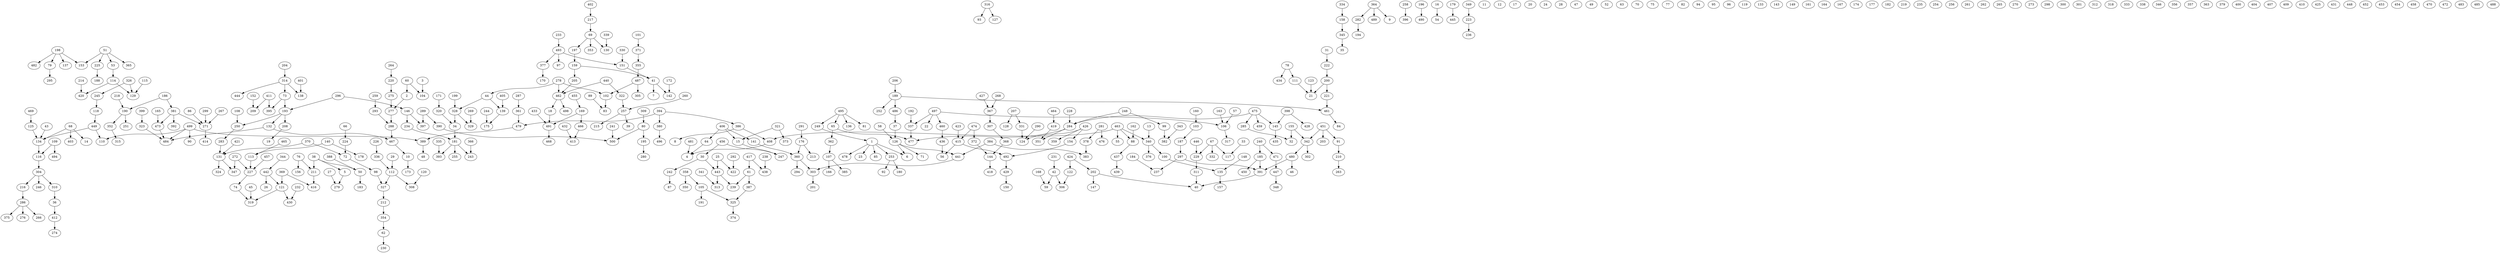 digraph sample {
51 -> 225[color="black"];
253 -> 92[color="black"];
200 -> 221[color="black"];
38 -> 211[color="black"];
432 -> 413[color="black"];
309 -> 80[color="black"];
27 -> 279[color="black"];
321 -> 15[color="black"];
264 -> 220[color="black"];
386 -> 8[color="black"];
487 -> 305[color="black"];
316 -> 93[color="black"];
176 -> 360[color="black"];
190 -> 251[color="black"];
495 -> 136[color="black"];
257 -> 215[color="black"];
441 -> 303[color="black"];
109 -> 494[color="black"];
42 -> 59[color="black"];
140 -> 113[color="black"];
126 -> 71[color="black"];
394 -> 380[color="black"];
406 -> 64[color="black"];
456 -> 30[color="black"];
135 -> 157[color="black"];
497 -> 337[color="black"];
495 -> 81[color="black"];
321 -> 373[color="black"];
233 -> 493[color="black"];
202 -> 147[color="black"];
108 -> 250[color="black"];
155 -> 342[color="black"];
10 -> 173[color="black"];
497 -> 22[color="black"];
1 -> 6[color="black"];
370 -> 131[color="black"];
151 -> 41[color="black"];
442 -> 121[color="black"];
307 -> 368[color="black"];
464 -> 419[color="black"];
134 -> 116[color="black"];
34 -> 181[color="black"];
172 -> 142[color="black"];
248 -> 99[color="black"];
473 -> 484[color="black"];
232 -> 430[color="black"];
69 -> 353[color="black"];
121 -> 319[color="black"];
69 -> 197[color="black"];
429 -> 150[color="black"];
406 -> 141[color="black"];
214 -> 420[color="black"];
126 -> 441[color="black"];
344 -> 442[color="black"];
125 -> 134[color="black"];
462 -> 498[color="black"];
281 -> 476[color="black"];
284 -> 351[color="black"];
334 -> 158[color="black"];
455 -> 169[color="black"];
222 -> 200[color="black"];
115 -> 129[color="black"];
210 -> 263[color="black"];
68 -> 403[color="black"];
427 -> 367[color="black"];
72 -> 98[color="black"];
186 -> 190[color="black"];
417 -> 61[color="black"];
462 -> 18[color="black"];
377 -> 170[color="black"];
443 -> 239[color="black"];
304 -> 216[color="black"];
198 -> 153[color="black"];
89 -> 83[color="black"];
443 -> 313[color="black"];
220 -> 275[color="black"];
159 -> 205[color="black"];
287 -> 361[color="black"];
412 -> 274[color="black"];
152 -> 209[color="black"];
78 -> 111[color="black"];
260 -> 257[color="black"];
343 -> 382[color="black"];
144 -> 418[color="black"];
369 -> 416[color="black"];
80 -> 195[color="black"];
479 -> 389[color="black"];
78 -> 434[color="black"];
53 -> 114[color="black"];
171 -> 320[color="black"];
86 -> 271[color="black"];
499 -> 110[color="black"];
303 -> 201[color="black"];
43 -> 134[color="black"];
286 -> 375[color="black"];
88 -> 437[color="black"];
304 -> 246[color="black"];
238 -> 438[color="black"];
101 -> 371[color="black"];
330 -> 151[color="black"];
29 -> 112[color="black"];
381 -> 392[color="black"];
73 -> 395[color="black"];
1 -> 85[color="black"];
497 -> 460[color="black"];
193 -> 208[color="black"];
352 -> 315[color="black"];
189 -> 461[color="black"];
140 -> 178[color="black"];
480 -> 46[color="black"];
212 -> 354[color="black"];
322 -> 257[color="black"];
132 -> 467[color="black"];
394 -> 386[color="black"];
131 -> 324[color="black"];
259 -> 293[color="black"];
244 -> 175[color="black"];
253 -> 180[color="black"];
229 -> 311[color="black"];
290 -> 124[color="black"];
446 -> 229[color="black"];
272 -> 227[color="black"];
148 -> 135[color="black"];
206 -> 189[color="black"];
285 -> 32[color="black"];
405 -> 139[color="black"];
442 -> 26[color="black"];
195 -> 280[color="black"];
282 -> 194[color="black"];
15 -> 247[color="black"];
102 -> 83[color="black"];
411 -> 395[color="black"];
481 -> 4[color="black"];
451 -> 203[color="black"];
240 -> 471[color="black"];
242 -> 87[color="black"];
67 -> 332[color="black"];
181 -> 255[color="black"];
121 -> 430[color="black"];
187 -> 297[color="black"];
106 -> 317[color="black"];
436 -> 56[color="black"];
284 -> 477[color="black"];
457 -> 227[color="black"];
208 -> 19[color="black"];
120 -> 308[color="black"];
286 -> 276[color="black"];
114 -> 420[color="black"];
394 -> 479[color="black"];
204 -> 314[color="black"];
467 -> 10[color="black"];
118 -> 449[color="black"];
440 -> 462[color="black"];
41 -> 7[color="black"];
112 -> 308[color="black"];
491 -> 468[color="black"];
1 -> 478[color="black"];
378 -> 383[color="black"];
169 -> 491[color="black"];
389 -> 48[color="black"];
218 -> 190[color="black"];
423 -> 415[color="black"];
51 -> 365[color="black"];
323 -> 484[color="black"];
387 -> 325[color="black"];
207 -> 128[color="black"];
202 -> 40[color="black"];
245 -> 118[color="black"];
447 -> 348[color="black"];
275 -> 277[color="black"];
469 -> 125[color="black"];
250 -> 283[color="black"];
399 -> 323[color="black"];
341 -> 313[color="black"];
241 -> 500[color="black"];
13 -> 340[color="black"];
123 -> 21[color="black"];
304 -> 310[color="black"];
358 -> 350[color="black"];
25 -> 443[color="black"];
493 -> 151[color="black"];
58 -> 126[color="black"];
463 -> 55[color="black"];
240 -> 185[color="black"];
189 -> 252[color="black"];
325 -> 374[color="black"];
364 -> 489[color="black"];
231 -> 42[color="black"];
371 -> 355[color="black"];
145 -> 435[color="black"];
198 -> 137[color="black"];
31 -> 222[color="black"];
272 -> 347[color="black"];
226 -> 336[color="black"];
60 -> 2[color="black"];
185 -> 391[color="black"];
269 -> 329[color="black"];
258 -> 396[color="black"];
495 -> 65[color="black"];
257 -> 39[color="black"];
36 -> 412[color="black"];
360 -> 294[color="black"];
437 -> 439[color="black"];
316 -> 127[color="black"];
296 -> 146[color="black"];
38 -> 5[color="black"];
196 -> 490[color="black"];
198 -> 482[color="black"];
475 -> 145[color="black"];
340 -> 376[color="black"];
286 -> 266[color="black"];
68 -> 14[color="black"];
299 -> 271[color="black"];
3 -> 104[color="black"];
193 -> 132[color="black"];
380 -> 496[color="black"];
199 -> 328[color="black"];
277 -> 288[color="black"];
184 -> 237[color="black"];
402 -> 217[color="black"];
408 -> 4[color="black"];
486 -> 37[color="black"];
50 -> 183[color="black"];
16 -> 54[color="black"];
179 -> 445[color="black"];
105 -> 191[color="black"];
381 -> 271[color="black"];
497 -> 106[color="black"];
433 -> 491[color="black"];
424 -> 122[color="black"];
339 -> 130[color="black"];
146 -> 234[color="black"];
335 -> 393[color="black"];
390 -> 500[color="black"];
165 -> 473[color="black"];
122 -> 306[color="black"];
342 -> 302[color="black"];
384 -> 383[color="black"];
426 -> 359[color="black"];
223 -> 236[color="black"];
30 -> 242[color="black"];
461 -> 84[color="black"];
426 -> 124[color="black"];
398 -> 428[color="black"];
25 -> 422[color="black"];
289 -> 390[color="black"];
388 -> 50[color="black"];
107 -> 385[color="black"];
105 -> 325[color="black"];
499 -> 90[color="black"];
362 -> 107[color="black"];
466 -> 413[color="black"];
162 -> 88[color="black"];
146 -> 397[color="black"];
372 -> 144[color="black"];
57 -> 106[color="black"];
66 -> 224[color="black"];
228 -> 284[color="black"];
267 -> 271[color="black"];
225 -> 188[color="black"];
364 -> 9[color="black"];
33 -> 117[color="black"];
340 -> 100[color="black"];
366 -> 243[color="black"];
62 -> 230[color="black"];
45 -> 319[color="black"];
327 -> 212[color="black"];
495 -> 249[color="black"];
474 -> 415[color="black"];
336 -> 112[color="black"];
291 -> 176[color="black"];
154 -> 492[color="black"];
268 -> 367[color="black"];
76 -> 156[color="black"];
1 -> 23[color="black"];
271 -> 414[color="black"];
76 -> 211[color="black"];
349 -> 223[color="black"];
91 -> 210[color="black"];
185 -> 450[color="black"];
107 -> 166[color="black"];
331 -> 124[color="black"];
198 -> 79[color="black"];
163 -> 106[color="black"];
421 -> 131[color="black"];
314 -> 444[color="black"];
168 -> 59[color="black"];
227 -> 74[color="black"];
176 -> 213[color="black"];
160 -> 103[color="black"];
401 -> 138[color="black"];
475 -> 459[color="black"];
465 -> 113[color="black"];
192 -> 337[color="black"];
278 -> 44[color="black"];
493 -> 97[color="black"];
292 -> 422[color="black"];
79 -> 295[color="black"];
345 -> 35[color="black"];
328 -> 329[color="black"];
326 -> 129[color="black"];
364 -> 282[color="black"];
492 -> 429[color="black"];
217 -> 69[color="black"];
355 -> 487[color="black"];
281 -> 378[color="black"];
493 -> 377[color="black"];
293 -> 288[color="black"];
451 -> 91[color="black"];
398 -> 145[color="black"];
44 -> 139[color="black"];
139 -> 175[color="black"];
197 -> 159[color="black"];
181 -> 393[color="black"];
80 -> 500[color="black"];
216 -> 286[color="black"];
158 -> 345[color="black"];
61 -> 239[color="black"];
289 -> 397[color="black"];
361 -> 479[color="black"];
67 -> 229[color="black"];
426 -> 154[color="black"];
248 -> 284[color="black"];
471 -> 447[color="black"];
65 -> 362[color="black"];
415 -> 492[color="black"];
354 -> 62[color="black"];
310 -> 36[color="black"];
487 -> 102[color="black"];
109 -> 116[color="black"];
41 -> 142[color="black"];
297 -> 237[color="black"];
186 -> 381[color="black"];
61 -> 387[color="black"];
358 -> 105[color="black"];
449 -> 134[color="black"];
116 -> 304[color="black"];
51 -> 53[color="black"];
60 -> 104[color="black"];
311 -> 40[color="black"];
440 -> 322[color="black"];
328 -> 34[color="black"];
18 -> 491[color="black"];
51 -> 153[color="black"];
169 -> 466[color="black"];
297 -> 391[color="black"];
360 -> 303[color="black"];
320 -> 34[color="black"];
480 -> 391[color="black"];
111 -> 21[color="black"];
5 -> 279[color="black"];
200 -> 21[color="black"];
207 -> 331[color="black"];
460 -> 436[color="black"];
384 -> 441[color="black"];
391 -> 40[color="black"];
74 -> 319[color="black"];
342 -> 480[color="black"];
456 -> 247[color="black"];
415 -> 56[color="black"];
234 -> 181[color="black"];
69 -> 130[color="black"];
193 -> 250[color="black"];
131 -> 347[color="black"];
406 -> 15[color="black"];
68 -> 134[color="black"];
65 -> 477[color="black"];
64 -> 4[color="black"];
288 -> 467[color="black"];
419 -> 351[color="black"];
369 -> 121[color="black"];
99 -> 382[color="black"];
499 -> 484[color="black"];
42 -> 306[color="black"];
190 -> 352[color="black"];
103 -> 187[color="black"];
463 -> 408[color="black"];
73 -> 193[color="black"];
98 -> 327[color="black"];
337 -> 477[color="black"];
249 -> 1[color="black"];
475 -> 284[color="black"];
2 -> 277[color="black"];
211 -> 416[color="black"];
368 -> 144[color="black"];
132 -> 484[color="black"];
155 -> 32[color="black"];
499 -> 389[color="black"];
224 -> 72[color="black"];
475 -> 285[color="black"];
449 -> 110[color="black"];
463 -> 340[color="black"];
314 -> 73[color="black"];
463 -> 88[color="black"];
114 -> 129[color="black"];
296 -> 193[color="black"];
67 -> 117[color="black"];
326 -> 245[color="black"];
30 -> 443[color="black"];
451 -> 342[color="black"];
221 -> 461[color="black"];
474 -> 372[color="black"];
386 -> 408[color="black"];
314 -> 138[color="black"];
411 -> 209[color="black"];
278 -> 102[color="black"];
278 -> 462[color="black"];
370 -> 72[color="black"];
141 -> 360[color="black"];
381 -> 473[color="black"];
38 -> 50[color="black"];
126 -> 6[color="black"];
181 -> 243[color="black"];
113 -> 227[color="black"];
283 -> 131[color="black"];
424 -> 202[color="black"];
189 -> 486[color="black"];
159 -> 41[color="black"];
417 -> 438[color="black"];
205 -> 462[color="black"];
1 -> 253[color="black"];
100 -> 135[color="black"];
367 -> 307[color="black"];
37 -> 126[color="black"];
44 -> 328[color="black"];
112 -> 327[color="black"];
11[color="black"];
12[color="black"];
17[color="black"];
20[color="black"];
24[color="black"];
28[color="black"];
47[color="black"];
49[color="black"];
52[color="black"];
63[color="black"];
70[color="black"];
75[color="black"];
77[color="black"];
82[color="black"];
94[color="black"];
95[color="black"];
96[color="black"];
119[color="black"];
133[color="black"];
143[color="black"];
149[color="black"];
161[color="black"];
164[color="black"];
167[color="black"];
174[color="black"];
177[color="black"];
182[color="black"];
219[color="black"];
235[color="black"];
254[color="black"];
256[color="black"];
261[color="black"];
262[color="black"];
265[color="black"];
270[color="black"];
273[color="black"];
298[color="black"];
300[color="black"];
301[color="black"];
312[color="black"];
318[color="black"];
333[color="black"];
338[color="black"];
346[color="black"];
356[color="black"];
357[color="black"];
363[color="black"];
379[color="black"];
400[color="black"];
404[color="black"];
407[color="black"];
409[color="black"];
410[color="black"];
425[color="black"];
431[color="black"];
448[color="black"];
452[color="black"];
453[color="black"];
454[color="black"];
458[color="black"];
470[color="black"];
472[color="black"];
483[color="black"];
485[color="black"];
488[color="black"];
}